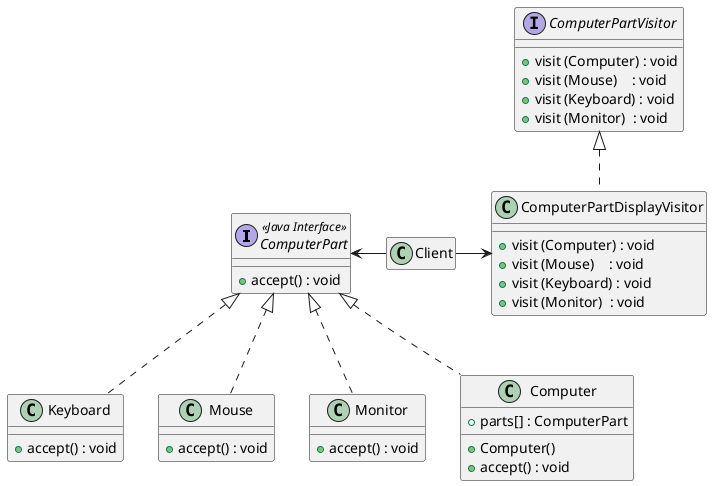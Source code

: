 @startuml
'https://plantuml.com/class-diagram


interface ComputerPart << Java Interface >> {
     + accept() : void
}

class Keyboard implements ComputerPart {
    + accept() : void
}

class Mouse implements ComputerPart {
    + accept() : void
}

class Monitor implements ComputerPart {
    + accept() : void
}

class Computer implements ComputerPart {
    + parts[] : ComputerPart
    + Computer()
    + accept() : void
}


interface ComputerPartVisitor {
     + visit (Computer) : void
     + visit (Mouse)    : void
     + visit (Keyboard) : void
     + visit (Monitor)  : void
}

class ComputerPartDisplayVisitor implements ComputerPartVisitor {
     + visit (Computer) : void
     + visit (Mouse)    : void
     + visit (Keyboard) : void
     + visit (Monitor)  : void
}

class Client
hide Client members

Client -left-> ComputerPart
Client -right-> ComputerPartDisplayVisitor


@enduml